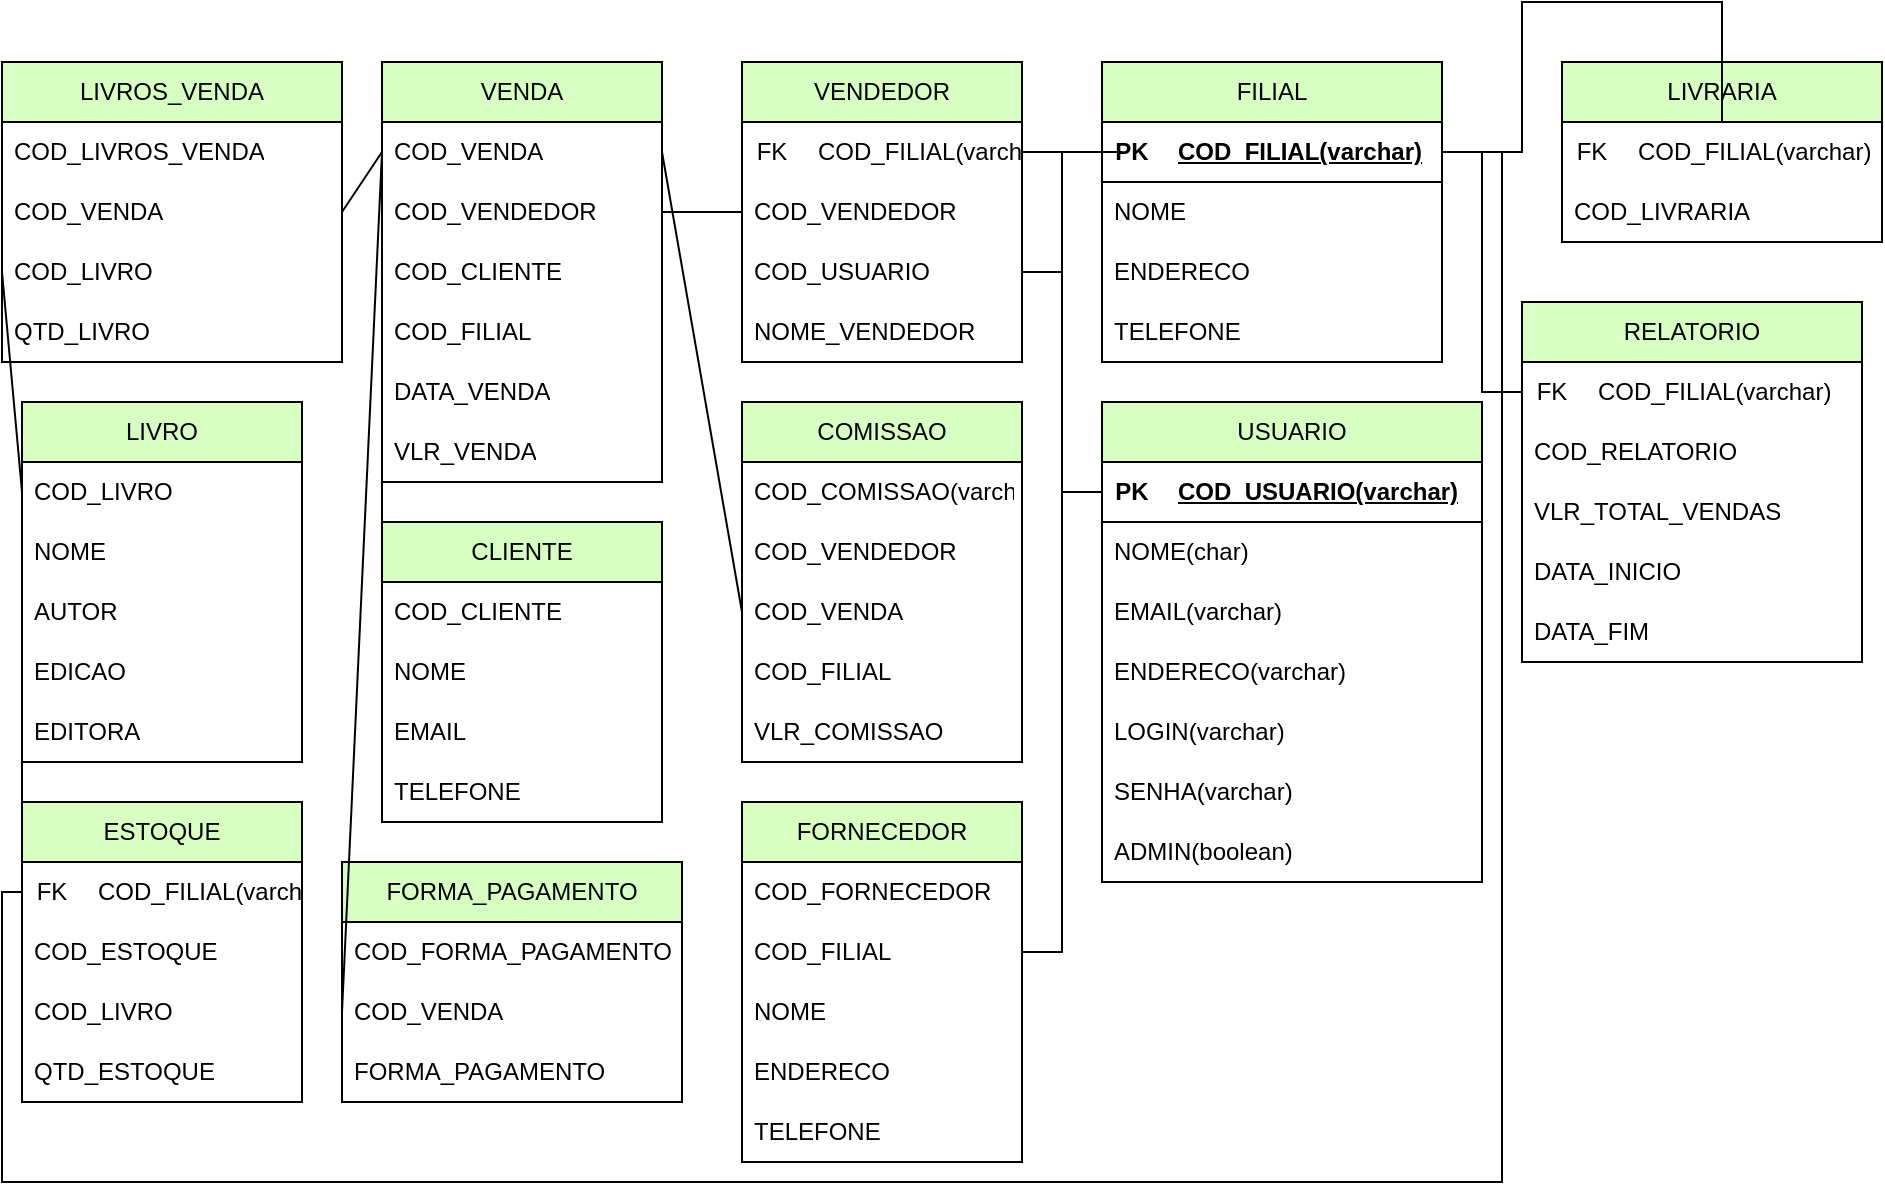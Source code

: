 <mxfile version="21.8.1" type="github">
  <diagram id="R2lEEEUBdFMjLlhIrx00" name="Page-1">
    <mxGraphModel dx="993" dy="918" grid="1" gridSize="10" guides="1" tooltips="1" connect="1" arrows="1" fold="1" page="1" pageScale="1" pageWidth="850" pageHeight="1100" math="0" shadow="0" extFonts="Permanent Marker^https://fonts.googleapis.com/css?family=Permanent+Marker">
      <root>
        <mxCell id="0" />
        <mxCell id="1" parent="0" />
        <mxCell id="HslZfG2rWfIciBtdApFi-1" value="VENDA" style="swimlane;fontStyle=0;childLayout=stackLayout;horizontal=1;startSize=30;horizontalStack=0;resizeParent=1;resizeParentMax=0;resizeLast=0;collapsible=1;marginBottom=0;whiteSpace=wrap;html=1;fillColor=#D8FFC2;" parent="1" vertex="1">
          <mxGeometry x="190" y="40" width="140" height="210" as="geometry" />
        </mxCell>
        <mxCell id="HslZfG2rWfIciBtdApFi-2" value="COD_VENDA" style="text;strokeColor=none;fillColor=none;align=left;verticalAlign=middle;spacingLeft=4;spacingRight=4;overflow=hidden;points=[[0,0.5],[1,0.5]];portConstraint=eastwest;rotatable=0;whiteSpace=wrap;html=1;" parent="HslZfG2rWfIciBtdApFi-1" vertex="1">
          <mxGeometry y="30" width="140" height="30" as="geometry" />
        </mxCell>
        <mxCell id="HslZfG2rWfIciBtdApFi-3" value="COD_VENDEDOR" style="text;strokeColor=none;fillColor=none;align=left;verticalAlign=middle;spacingLeft=4;spacingRight=4;overflow=hidden;points=[[0,0.5],[1,0.5]];portConstraint=eastwest;rotatable=0;whiteSpace=wrap;html=1;" parent="HslZfG2rWfIciBtdApFi-1" vertex="1">
          <mxGeometry y="60" width="140" height="30" as="geometry" />
        </mxCell>
        <mxCell id="HslZfG2rWfIciBtdApFi-4" value="COD_CLIENTE" style="text;strokeColor=none;fillColor=none;align=left;verticalAlign=middle;spacingLeft=4;spacingRight=4;overflow=hidden;points=[[0,0.5],[1,0.5]];portConstraint=eastwest;rotatable=0;whiteSpace=wrap;html=1;" parent="HslZfG2rWfIciBtdApFi-1" vertex="1">
          <mxGeometry y="90" width="140" height="30" as="geometry" />
        </mxCell>
        <mxCell id="HslZfG2rWfIciBtdApFi-47" value="COD_FILIAL" style="text;strokeColor=none;fillColor=none;align=left;verticalAlign=middle;spacingLeft=4;spacingRight=4;overflow=hidden;points=[[0,0.5],[1,0.5]];portConstraint=eastwest;rotatable=0;whiteSpace=wrap;html=1;" parent="HslZfG2rWfIciBtdApFi-1" vertex="1">
          <mxGeometry y="120" width="140" height="30" as="geometry" />
        </mxCell>
        <mxCell id="HslZfG2rWfIciBtdApFi-48" value="DATA_VENDA" style="text;strokeColor=none;fillColor=none;align=left;verticalAlign=middle;spacingLeft=4;spacingRight=4;overflow=hidden;points=[[0,0.5],[1,0.5]];portConstraint=eastwest;rotatable=0;whiteSpace=wrap;html=1;" parent="HslZfG2rWfIciBtdApFi-1" vertex="1">
          <mxGeometry y="150" width="140" height="30" as="geometry" />
        </mxCell>
        <mxCell id="HslZfG2rWfIciBtdApFi-49" value="VLR_VENDA" style="text;strokeColor=none;fillColor=none;align=left;verticalAlign=middle;spacingLeft=4;spacingRight=4;overflow=hidden;points=[[0,0.5],[1,0.5]];portConstraint=eastwest;rotatable=0;whiteSpace=wrap;html=1;" parent="HslZfG2rWfIciBtdApFi-1" vertex="1">
          <mxGeometry y="180" width="140" height="30" as="geometry" />
        </mxCell>
        <mxCell id="HslZfG2rWfIciBtdApFi-5" value="LIVROS_VENDA" style="swimlane;fontStyle=0;childLayout=stackLayout;horizontal=1;startSize=30;horizontalStack=0;resizeParent=1;resizeParentMax=0;resizeLast=0;collapsible=1;marginBottom=0;whiteSpace=wrap;html=1;fillColor=#D8FFC2;" parent="1" vertex="1">
          <mxGeometry y="40" width="170" height="150" as="geometry" />
        </mxCell>
        <mxCell id="HslZfG2rWfIciBtdApFi-6" value="COD_LIVROS_VENDA" style="text;strokeColor=none;fillColor=none;align=left;verticalAlign=middle;spacingLeft=4;spacingRight=4;overflow=hidden;points=[[0,0.5],[1,0.5]];portConstraint=eastwest;rotatable=0;whiteSpace=wrap;html=1;" parent="HslZfG2rWfIciBtdApFi-5" vertex="1">
          <mxGeometry y="30" width="170" height="30" as="geometry" />
        </mxCell>
        <mxCell id="HslZfG2rWfIciBtdApFi-7" value="COD_VENDA" style="text;strokeColor=none;fillColor=none;align=left;verticalAlign=middle;spacingLeft=4;spacingRight=4;overflow=hidden;points=[[0,0.5],[1,0.5]];portConstraint=eastwest;rotatable=0;whiteSpace=wrap;html=1;" parent="HslZfG2rWfIciBtdApFi-5" vertex="1">
          <mxGeometry y="60" width="170" height="30" as="geometry" />
        </mxCell>
        <mxCell id="HslZfG2rWfIciBtdApFi-8" value="COD_LIVRO" style="text;strokeColor=none;fillColor=none;align=left;verticalAlign=middle;spacingLeft=4;spacingRight=4;overflow=hidden;points=[[0,0.5],[1,0.5]];portConstraint=eastwest;rotatable=0;whiteSpace=wrap;html=1;" parent="HslZfG2rWfIciBtdApFi-5" vertex="1">
          <mxGeometry y="90" width="170" height="30" as="geometry" />
        </mxCell>
        <mxCell id="HslZfG2rWfIciBtdApFi-9" value="QTD_LIVRO" style="text;strokeColor=none;fillColor=none;align=left;verticalAlign=middle;spacingLeft=4;spacingRight=4;overflow=hidden;points=[[0,0.5],[1,0.5]];portConstraint=eastwest;rotatable=0;whiteSpace=wrap;html=1;" parent="HslZfG2rWfIciBtdApFi-5" vertex="1">
          <mxGeometry y="120" width="170" height="30" as="geometry" />
        </mxCell>
        <mxCell id="HslZfG2rWfIciBtdApFi-10" value="FILIAL" style="swimlane;fontStyle=0;childLayout=stackLayout;horizontal=1;startSize=30;horizontalStack=0;resizeParent=1;resizeParentMax=0;resizeLast=0;collapsible=1;marginBottom=0;whiteSpace=wrap;html=1;fillColor=#D8FFC2;" parent="1" vertex="1">
          <mxGeometry x="550" y="40" width="170" height="150" as="geometry" />
        </mxCell>
        <mxCell id="1xq74M5YQCq6-TdLZK5S-5" value="" style="shape=table;startSize=0;container=1;collapsible=1;childLayout=tableLayout;fixedRows=1;rowLines=0;fontStyle=0;align=center;resizeLast=1;strokeColor=none;fillColor=none;collapsible=0;" vertex="1" parent="HslZfG2rWfIciBtdApFi-10">
          <mxGeometry y="30" width="170" height="30" as="geometry" />
        </mxCell>
        <mxCell id="1xq74M5YQCq6-TdLZK5S-6" value="" style="shape=tableRow;horizontal=0;startSize=0;swimlaneHead=0;swimlaneBody=0;fillColor=none;collapsible=0;dropTarget=0;points=[[0,0.5],[1,0.5]];portConstraint=eastwest;top=0;left=0;right=0;bottom=1;" vertex="1" parent="1xq74M5YQCq6-TdLZK5S-5">
          <mxGeometry width="170" height="30" as="geometry" />
        </mxCell>
        <mxCell id="1xq74M5YQCq6-TdLZK5S-7" value="PK" style="shape=partialRectangle;connectable=0;fillColor=none;top=0;left=0;bottom=0;right=0;fontStyle=1;overflow=hidden;whiteSpace=wrap;html=1;" vertex="1" parent="1xq74M5YQCq6-TdLZK5S-6">
          <mxGeometry width="30" height="30" as="geometry">
            <mxRectangle width="30" height="30" as="alternateBounds" />
          </mxGeometry>
        </mxCell>
        <mxCell id="1xq74M5YQCq6-TdLZK5S-8" value="COD_FILIAL(varchar)" style="shape=partialRectangle;connectable=0;fillColor=none;top=0;left=0;bottom=0;right=0;align=left;spacingLeft=6;fontStyle=5;overflow=hidden;whiteSpace=wrap;html=1;" vertex="1" parent="1xq74M5YQCq6-TdLZK5S-6">
          <mxGeometry x="30" width="140" height="30" as="geometry">
            <mxRectangle width="140" height="30" as="alternateBounds" />
          </mxGeometry>
        </mxCell>
        <mxCell id="HslZfG2rWfIciBtdApFi-12" value="NOME" style="text;strokeColor=none;fillColor=none;align=left;verticalAlign=middle;spacingLeft=4;spacingRight=4;overflow=hidden;points=[[0,0.5],[1,0.5]];portConstraint=eastwest;rotatable=0;whiteSpace=wrap;html=1;" parent="HslZfG2rWfIciBtdApFi-10" vertex="1">
          <mxGeometry y="60" width="170" height="30" as="geometry" />
        </mxCell>
        <mxCell id="HslZfG2rWfIciBtdApFi-13" value="ENDERECO" style="text;strokeColor=none;fillColor=none;align=left;verticalAlign=middle;spacingLeft=4;spacingRight=4;overflow=hidden;points=[[0,0.5],[1,0.5]];portConstraint=eastwest;rotatable=0;whiteSpace=wrap;html=1;" parent="HslZfG2rWfIciBtdApFi-10" vertex="1">
          <mxGeometry y="90" width="170" height="30" as="geometry" />
        </mxCell>
        <mxCell id="HslZfG2rWfIciBtdApFi-15" value="TELEFONE" style="text;strokeColor=none;fillColor=none;align=left;verticalAlign=middle;spacingLeft=4;spacingRight=4;overflow=hidden;points=[[0,0.5],[1,0.5]];portConstraint=eastwest;rotatable=0;whiteSpace=wrap;html=1;" parent="HslZfG2rWfIciBtdApFi-10" vertex="1">
          <mxGeometry y="120" width="170" height="30" as="geometry" />
        </mxCell>
        <mxCell id="HslZfG2rWfIciBtdApFi-14" value="" style="endArrow=none;html=1;rounded=0;entryX=1;entryY=0.5;entryDx=0;entryDy=0;exitX=0;exitY=0.5;exitDx=0;exitDy=0;" parent="1" source="HslZfG2rWfIciBtdApFi-2" target="HslZfG2rWfIciBtdApFi-7" edge="1">
          <mxGeometry width="50" height="50" relative="1" as="geometry">
            <mxPoint x="390" y="330" as="sourcePoint" />
            <mxPoint x="440" y="280" as="targetPoint" />
          </mxGeometry>
        </mxCell>
        <mxCell id="HslZfG2rWfIciBtdApFi-16" value="LIVRO" style="swimlane;fontStyle=0;childLayout=stackLayout;horizontal=1;startSize=30;horizontalStack=0;resizeParent=1;resizeParentMax=0;resizeLast=0;collapsible=1;marginBottom=0;whiteSpace=wrap;html=1;fillColor=#D8FFC2;" parent="1" vertex="1">
          <mxGeometry x="10" y="210" width="140" height="180" as="geometry" />
        </mxCell>
        <mxCell id="HslZfG2rWfIciBtdApFi-17" value="COD_LIVRO" style="text;strokeColor=none;fillColor=none;align=left;verticalAlign=middle;spacingLeft=4;spacingRight=4;overflow=hidden;points=[[0,0.5],[1,0.5]];portConstraint=eastwest;rotatable=0;whiteSpace=wrap;html=1;" parent="HslZfG2rWfIciBtdApFi-16" vertex="1">
          <mxGeometry y="30" width="140" height="30" as="geometry" />
        </mxCell>
        <mxCell id="HslZfG2rWfIciBtdApFi-18" value="NOME" style="text;strokeColor=none;fillColor=none;align=left;verticalAlign=middle;spacingLeft=4;spacingRight=4;overflow=hidden;points=[[0,0.5],[1,0.5]];portConstraint=eastwest;rotatable=0;whiteSpace=wrap;html=1;" parent="HslZfG2rWfIciBtdApFi-16" vertex="1">
          <mxGeometry y="60" width="140" height="30" as="geometry" />
        </mxCell>
        <mxCell id="HslZfG2rWfIciBtdApFi-21" value="AUTOR" style="text;strokeColor=none;fillColor=none;align=left;verticalAlign=middle;spacingLeft=4;spacingRight=4;overflow=hidden;points=[[0,0.5],[1,0.5]];portConstraint=eastwest;rotatable=0;whiteSpace=wrap;html=1;" parent="HslZfG2rWfIciBtdApFi-16" vertex="1">
          <mxGeometry y="90" width="140" height="30" as="geometry" />
        </mxCell>
        <mxCell id="HslZfG2rWfIciBtdApFi-86" value="EDICAO" style="text;strokeColor=none;fillColor=none;align=left;verticalAlign=middle;spacingLeft=4;spacingRight=4;overflow=hidden;points=[[0,0.5],[1,0.5]];portConstraint=eastwest;rotatable=0;whiteSpace=wrap;html=1;" parent="HslZfG2rWfIciBtdApFi-16" vertex="1">
          <mxGeometry y="120" width="140" height="30" as="geometry" />
        </mxCell>
        <mxCell id="HslZfG2rWfIciBtdApFi-22" value="EDITORA" style="text;strokeColor=none;fillColor=none;align=left;verticalAlign=middle;spacingLeft=4;spacingRight=4;overflow=hidden;points=[[0,0.5],[1,0.5]];portConstraint=eastwest;rotatable=0;whiteSpace=wrap;html=1;" parent="HslZfG2rWfIciBtdApFi-16" vertex="1">
          <mxGeometry y="150" width="140" height="30" as="geometry" />
        </mxCell>
        <mxCell id="HslZfG2rWfIciBtdApFi-20" value="" style="endArrow=none;html=1;rounded=0;entryX=0;entryY=0.5;entryDx=0;entryDy=0;exitX=0;exitY=0.5;exitDx=0;exitDy=0;" parent="1" source="HslZfG2rWfIciBtdApFi-17" target="HslZfG2rWfIciBtdApFi-8" edge="1">
          <mxGeometry width="50" height="50" relative="1" as="geometry">
            <mxPoint x="380" y="285" as="sourcePoint" />
            <mxPoint x="320" y="245" as="targetPoint" />
          </mxGeometry>
        </mxCell>
        <mxCell id="HslZfG2rWfIciBtdApFi-23" value="VENDEDOR" style="swimlane;fontStyle=0;childLayout=stackLayout;horizontal=1;startSize=30;horizontalStack=0;resizeParent=1;resizeParentMax=0;resizeLast=0;collapsible=1;marginBottom=0;whiteSpace=wrap;html=1;fillColor=#D8FFC2;" parent="1" vertex="1">
          <mxGeometry x="370" y="40" width="140" height="150" as="geometry" />
        </mxCell>
        <mxCell id="1xq74M5YQCq6-TdLZK5S-17" value="" style="shape=table;startSize=0;container=1;collapsible=1;childLayout=tableLayout;fixedRows=1;rowLines=0;fontStyle=0;align=center;resizeLast=1;strokeColor=none;fillColor=none;collapsible=0;" vertex="1" parent="HslZfG2rWfIciBtdApFi-23">
          <mxGeometry y="30" width="140" height="30" as="geometry" />
        </mxCell>
        <mxCell id="1xq74M5YQCq6-TdLZK5S-18" value="" style="shape=tableRow;horizontal=0;startSize=0;swimlaneHead=0;swimlaneBody=0;fillColor=none;collapsible=0;dropTarget=0;points=[[0,0.5],[1,0.5]];portConstraint=eastwest;top=0;left=0;right=0;bottom=0;" vertex="1" parent="1xq74M5YQCq6-TdLZK5S-17">
          <mxGeometry width="140" height="30" as="geometry" />
        </mxCell>
        <mxCell id="1xq74M5YQCq6-TdLZK5S-19" value="FK" style="shape=partialRectangle;connectable=0;fillColor=none;top=0;left=0;bottom=0;right=0;fontStyle=0;overflow=hidden;whiteSpace=wrap;html=1;" vertex="1" parent="1xq74M5YQCq6-TdLZK5S-18">
          <mxGeometry width="30" height="30" as="geometry">
            <mxRectangle width="30" height="30" as="alternateBounds" />
          </mxGeometry>
        </mxCell>
        <mxCell id="1xq74M5YQCq6-TdLZK5S-20" value="COD_FILIAL(varchar)" style="shape=partialRectangle;connectable=0;fillColor=none;top=0;left=0;bottom=0;right=0;align=left;spacingLeft=6;fontStyle=0;overflow=hidden;whiteSpace=wrap;html=1;" vertex="1" parent="1xq74M5YQCq6-TdLZK5S-18">
          <mxGeometry x="30" width="110" height="30" as="geometry">
            <mxRectangle width="110" height="30" as="alternateBounds" />
          </mxGeometry>
        </mxCell>
        <mxCell id="HslZfG2rWfIciBtdApFi-24" value="COD_VENDEDOR" style="text;strokeColor=none;fillColor=none;align=left;verticalAlign=middle;spacingLeft=4;spacingRight=4;overflow=hidden;points=[[0,0.5],[1,0.5]];portConstraint=eastwest;rotatable=0;whiteSpace=wrap;html=1;" parent="HslZfG2rWfIciBtdApFi-23" vertex="1">
          <mxGeometry y="60" width="140" height="30" as="geometry" />
        </mxCell>
        <mxCell id="HslZfG2rWfIciBtdApFi-41" value="COD_USUARIO" style="text;strokeColor=none;fillColor=none;align=left;verticalAlign=middle;spacingLeft=4;spacingRight=4;overflow=hidden;points=[[0,0.5],[1,0.5]];portConstraint=eastwest;rotatable=0;whiteSpace=wrap;html=1;" parent="HslZfG2rWfIciBtdApFi-23" vertex="1">
          <mxGeometry y="90" width="140" height="30" as="geometry" />
        </mxCell>
        <mxCell id="HslZfG2rWfIciBtdApFi-25" value="NOME_VENDEDOR" style="text;strokeColor=none;fillColor=none;align=left;verticalAlign=middle;spacingLeft=4;spacingRight=4;overflow=hidden;points=[[0,0.5],[1,0.5]];portConstraint=eastwest;rotatable=0;whiteSpace=wrap;html=1;" parent="HslZfG2rWfIciBtdApFi-23" vertex="1">
          <mxGeometry y="120" width="140" height="30" as="geometry" />
        </mxCell>
        <mxCell id="HslZfG2rWfIciBtdApFi-28" value="" style="endArrow=none;html=1;rounded=0;entryX=0;entryY=0.5;entryDx=0;entryDy=0;edgeStyle=orthogonalEdgeStyle;" parent="1" source="1xq74M5YQCq6-TdLZK5S-18" edge="1">
          <mxGeometry width="50" height="50" relative="1" as="geometry">
            <mxPoint x="510" y="115" as="sourcePoint" />
            <mxPoint x="560" y="85.0" as="targetPoint" />
          </mxGeometry>
        </mxCell>
        <mxCell id="HslZfG2rWfIciBtdApFi-30" value="" style="endArrow=none;html=1;rounded=0;entryX=1;entryY=0.5;entryDx=0;entryDy=0;exitX=0;exitY=0.5;exitDx=0;exitDy=0;" parent="1" source="HslZfG2rWfIciBtdApFi-24" target="HslZfG2rWfIciBtdApFi-3" edge="1">
          <mxGeometry width="50" height="50" relative="1" as="geometry">
            <mxPoint x="610" y="210" as="sourcePoint" />
            <mxPoint x="590" y="165" as="targetPoint" />
          </mxGeometry>
        </mxCell>
        <mxCell id="HslZfG2rWfIciBtdApFi-31" value="CLIENTE" style="swimlane;fontStyle=0;childLayout=stackLayout;horizontal=1;startSize=30;horizontalStack=0;resizeParent=1;resizeParentMax=0;resizeLast=0;collapsible=1;marginBottom=0;whiteSpace=wrap;html=1;fillColor=#D8FFC2;" parent="1" vertex="1">
          <mxGeometry x="190" y="270" width="140" height="150" as="geometry" />
        </mxCell>
        <mxCell id="HslZfG2rWfIciBtdApFi-32" value="COD_CLIENTE" style="text;strokeColor=none;fillColor=none;align=left;verticalAlign=middle;spacingLeft=4;spacingRight=4;overflow=hidden;points=[[0,0.5],[1,0.5]];portConstraint=eastwest;rotatable=0;whiteSpace=wrap;html=1;" parent="HslZfG2rWfIciBtdApFi-31" vertex="1">
          <mxGeometry y="30" width="140" height="30" as="geometry" />
        </mxCell>
        <mxCell id="HslZfG2rWfIciBtdApFi-33" value="NOME" style="text;strokeColor=none;fillColor=none;align=left;verticalAlign=middle;spacingLeft=4;spacingRight=4;overflow=hidden;points=[[0,0.5],[1,0.5]];portConstraint=eastwest;rotatable=0;whiteSpace=wrap;html=1;" parent="HslZfG2rWfIciBtdApFi-31" vertex="1">
          <mxGeometry y="60" width="140" height="30" as="geometry" />
        </mxCell>
        <mxCell id="HslZfG2rWfIciBtdApFi-34" value="EMAIL" style="text;strokeColor=none;fillColor=none;align=left;verticalAlign=middle;spacingLeft=4;spacingRight=4;overflow=hidden;points=[[0,0.5],[1,0.5]];portConstraint=eastwest;rotatable=0;whiteSpace=wrap;html=1;" parent="HslZfG2rWfIciBtdApFi-31" vertex="1">
          <mxGeometry y="90" width="140" height="30" as="geometry" />
        </mxCell>
        <mxCell id="HslZfG2rWfIciBtdApFi-35" value="TELEFONE" style="text;strokeColor=none;fillColor=none;align=left;verticalAlign=middle;spacingLeft=4;spacingRight=4;overflow=hidden;points=[[0,0.5],[1,0.5]];portConstraint=eastwest;rotatable=0;whiteSpace=wrap;html=1;" parent="HslZfG2rWfIciBtdApFi-31" vertex="1">
          <mxGeometry y="120" width="140" height="30" as="geometry" />
        </mxCell>
        <mxCell id="HslZfG2rWfIciBtdApFi-36" value="USUARIO" style="swimlane;fontStyle=0;childLayout=stackLayout;horizontal=1;startSize=30;horizontalStack=0;resizeParent=1;resizeParentMax=0;resizeLast=0;collapsible=1;marginBottom=0;whiteSpace=wrap;html=1;fillColor=#D8FFC2;" parent="1" vertex="1">
          <mxGeometry x="550" y="210" width="190" height="240" as="geometry" />
        </mxCell>
        <mxCell id="1xq74M5YQCq6-TdLZK5S-1" value="" style="shape=table;startSize=0;container=1;collapsible=1;childLayout=tableLayout;fixedRows=1;rowLines=0;fontStyle=0;align=center;resizeLast=1;strokeColor=none;fillColor=none;collapsible=0;" vertex="1" parent="HslZfG2rWfIciBtdApFi-36">
          <mxGeometry y="30" width="190" height="30" as="geometry" />
        </mxCell>
        <mxCell id="1xq74M5YQCq6-TdLZK5S-2" value="" style="shape=tableRow;horizontal=0;startSize=0;swimlaneHead=0;swimlaneBody=0;fillColor=none;collapsible=0;dropTarget=0;points=[[0,0.5],[1,0.5]];portConstraint=eastwest;top=0;left=0;right=0;bottom=1;" vertex="1" parent="1xq74M5YQCq6-TdLZK5S-1">
          <mxGeometry width="190" height="30" as="geometry" />
        </mxCell>
        <mxCell id="1xq74M5YQCq6-TdLZK5S-3" value="PK" style="shape=partialRectangle;connectable=0;fillColor=none;top=0;left=0;bottom=0;right=0;fontStyle=1;overflow=hidden;whiteSpace=wrap;html=1;" vertex="1" parent="1xq74M5YQCq6-TdLZK5S-2">
          <mxGeometry width="30" height="30" as="geometry">
            <mxRectangle width="30" height="30" as="alternateBounds" />
          </mxGeometry>
        </mxCell>
        <mxCell id="1xq74M5YQCq6-TdLZK5S-4" value="COD_USUARIO(varchar)" style="shape=partialRectangle;connectable=0;fillColor=none;top=0;left=0;bottom=0;right=0;align=left;spacingLeft=6;fontStyle=5;overflow=hidden;whiteSpace=wrap;html=1;" vertex="1" parent="1xq74M5YQCq6-TdLZK5S-2">
          <mxGeometry x="30" width="160" height="30" as="geometry">
            <mxRectangle width="160" height="30" as="alternateBounds" />
          </mxGeometry>
        </mxCell>
        <mxCell id="HslZfG2rWfIciBtdApFi-43" value="NOME(char)" style="text;strokeColor=none;fillColor=none;align=left;verticalAlign=middle;spacingLeft=4;spacingRight=4;overflow=hidden;points=[[0,0.5],[1,0.5]];portConstraint=eastwest;rotatable=0;whiteSpace=wrap;html=1;" parent="HslZfG2rWfIciBtdApFi-36" vertex="1">
          <mxGeometry y="60" width="190" height="30" as="geometry" />
        </mxCell>
        <mxCell id="HslZfG2rWfIciBtdApFi-44" value="EMAIL(varchar)" style="text;strokeColor=none;fillColor=none;align=left;verticalAlign=middle;spacingLeft=4;spacingRight=4;overflow=hidden;points=[[0,0.5],[1,0.5]];portConstraint=eastwest;rotatable=0;whiteSpace=wrap;html=1;" parent="HslZfG2rWfIciBtdApFi-36" vertex="1">
          <mxGeometry y="90" width="190" height="30" as="geometry" />
        </mxCell>
        <mxCell id="HslZfG2rWfIciBtdApFi-45" value="ENDERECO(varchar)" style="text;strokeColor=none;fillColor=none;align=left;verticalAlign=middle;spacingLeft=4;spacingRight=4;overflow=hidden;points=[[0,0.5],[1,0.5]];portConstraint=eastwest;rotatable=0;whiteSpace=wrap;html=1;" parent="HslZfG2rWfIciBtdApFi-36" vertex="1">
          <mxGeometry y="120" width="190" height="30" as="geometry" />
        </mxCell>
        <mxCell id="HslZfG2rWfIciBtdApFi-38" value="LOGIN(varchar)" style="text;strokeColor=none;fillColor=none;align=left;verticalAlign=middle;spacingLeft=4;spacingRight=4;overflow=hidden;points=[[0,0.5],[1,0.5]];portConstraint=eastwest;rotatable=0;whiteSpace=wrap;html=1;" parent="HslZfG2rWfIciBtdApFi-36" vertex="1">
          <mxGeometry y="150" width="190" height="30" as="geometry" />
        </mxCell>
        <mxCell id="HslZfG2rWfIciBtdApFi-39" value="SENHA(varchar)" style="text;strokeColor=none;fillColor=none;align=left;verticalAlign=middle;spacingLeft=4;spacingRight=4;overflow=hidden;points=[[0,0.5],[1,0.5]];portConstraint=eastwest;rotatable=0;whiteSpace=wrap;html=1;" parent="HslZfG2rWfIciBtdApFi-36" vertex="1">
          <mxGeometry y="180" width="190" height="30" as="geometry" />
        </mxCell>
        <mxCell id="HslZfG2rWfIciBtdApFi-90" value="ADMIN(boolean)" style="text;strokeColor=none;fillColor=none;align=left;verticalAlign=middle;spacingLeft=4;spacingRight=4;overflow=hidden;points=[[0,0.5],[1,0.5]];portConstraint=eastwest;rotatable=0;whiteSpace=wrap;html=1;" parent="HslZfG2rWfIciBtdApFi-36" vertex="1">
          <mxGeometry y="210" width="190" height="30" as="geometry" />
        </mxCell>
        <mxCell id="HslZfG2rWfIciBtdApFi-42" value="" style="endArrow=none;html=1;rounded=0;exitX=1;exitY=0.5;exitDx=0;exitDy=0;edgeStyle=orthogonalEdgeStyle;" parent="1" source="HslZfG2rWfIciBtdApFi-41" target="1xq74M5YQCq6-TdLZK5S-2" edge="1">
          <mxGeometry width="50" height="50" relative="1" as="geometry">
            <mxPoint x="380" y="175" as="sourcePoint" />
            <mxPoint x="530.0" y="245" as="targetPoint" />
          </mxGeometry>
        </mxCell>
        <mxCell id="HslZfG2rWfIciBtdApFi-46" value="" style="endArrow=none;html=1;rounded=0;entryX=0;entryY=0.5;entryDx=0;entryDy=0;exitX=0;exitY=0.5;exitDx=0;exitDy=0;" parent="1" source="HslZfG2rWfIciBtdApFi-4" target="HslZfG2rWfIciBtdApFi-32" edge="1">
          <mxGeometry width="50" height="50" relative="1" as="geometry">
            <mxPoint x="220" y="175" as="sourcePoint" />
            <mxPoint x="185" y="175" as="targetPoint" />
          </mxGeometry>
        </mxCell>
        <mxCell id="HslZfG2rWfIciBtdApFi-51" value="COMISSAO" style="swimlane;fontStyle=0;childLayout=stackLayout;horizontal=1;startSize=30;horizontalStack=0;resizeParent=1;resizeParentMax=0;resizeLast=0;collapsible=1;marginBottom=0;whiteSpace=wrap;html=1;fillColor=#D8FFC2;" parent="1" vertex="1">
          <mxGeometry x="370" y="210" width="140" height="180" as="geometry" />
        </mxCell>
        <mxCell id="HslZfG2rWfIciBtdApFi-52" value="COD_COMISSAO(varchar)" style="text;strokeColor=none;fillColor=none;align=left;verticalAlign=middle;spacingLeft=4;spacingRight=4;overflow=hidden;points=[[0,0.5],[1,0.5]];portConstraint=eastwest;rotatable=0;whiteSpace=wrap;html=1;" parent="HslZfG2rWfIciBtdApFi-51" vertex="1">
          <mxGeometry y="30" width="140" height="30" as="geometry" />
        </mxCell>
        <mxCell id="HslZfG2rWfIciBtdApFi-53" value="COD_VENDEDOR" style="text;strokeColor=none;fillColor=none;align=left;verticalAlign=middle;spacingLeft=4;spacingRight=4;overflow=hidden;points=[[0,0.5],[1,0.5]];portConstraint=eastwest;rotatable=0;whiteSpace=wrap;html=1;" parent="HslZfG2rWfIciBtdApFi-51" vertex="1">
          <mxGeometry y="60" width="140" height="30" as="geometry" />
        </mxCell>
        <mxCell id="HslZfG2rWfIciBtdApFi-54" value="COD_VENDA" style="text;strokeColor=none;fillColor=none;align=left;verticalAlign=middle;spacingLeft=4;spacingRight=4;overflow=hidden;points=[[0,0.5],[1,0.5]];portConstraint=eastwest;rotatable=0;whiteSpace=wrap;html=1;" parent="HslZfG2rWfIciBtdApFi-51" vertex="1">
          <mxGeometry y="90" width="140" height="30" as="geometry" />
        </mxCell>
        <mxCell id="HslZfG2rWfIciBtdApFi-55" value="COD_FILIAL" style="text;strokeColor=none;fillColor=none;align=left;verticalAlign=middle;spacingLeft=4;spacingRight=4;overflow=hidden;points=[[0,0.5],[1,0.5]];portConstraint=eastwest;rotatable=0;whiteSpace=wrap;html=1;" parent="HslZfG2rWfIciBtdApFi-51" vertex="1">
          <mxGeometry y="120" width="140" height="30" as="geometry" />
        </mxCell>
        <mxCell id="qKKQ7XnjiaAiPSlCSna6-8" value="VLR_COMISSAO" style="text;strokeColor=none;fillColor=none;align=left;verticalAlign=middle;spacingLeft=4;spacingRight=4;overflow=hidden;points=[[0,0.5],[1,0.5]];portConstraint=eastwest;rotatable=0;whiteSpace=wrap;html=1;" parent="HslZfG2rWfIciBtdApFi-51" vertex="1">
          <mxGeometry y="150" width="140" height="30" as="geometry" />
        </mxCell>
        <mxCell id="HslZfG2rWfIciBtdApFi-56" value="" style="endArrow=none;html=1;rounded=0;entryX=0;entryY=0.5;entryDx=0;entryDy=0;exitX=1;exitY=0.5;exitDx=0;exitDy=0;" parent="1" source="HslZfG2rWfIciBtdApFi-2" target="HslZfG2rWfIciBtdApFi-54" edge="1">
          <mxGeometry width="50" height="50" relative="1" as="geometry">
            <mxPoint x="360" y="175" as="sourcePoint" />
            <mxPoint x="340" y="205" as="targetPoint" />
          </mxGeometry>
        </mxCell>
        <mxCell id="HslZfG2rWfIciBtdApFi-57" value="ESTOQUE" style="swimlane;fontStyle=0;childLayout=stackLayout;horizontal=1;startSize=30;horizontalStack=0;resizeParent=1;resizeParentMax=0;resizeLast=0;collapsible=1;marginBottom=0;whiteSpace=wrap;html=1;fillColor=#D8FFC2;" parent="1" vertex="1">
          <mxGeometry x="10" y="410" width="140" height="150" as="geometry" />
        </mxCell>
        <mxCell id="1xq74M5YQCq6-TdLZK5S-21" value="" style="shape=table;startSize=0;container=1;collapsible=1;childLayout=tableLayout;fixedRows=1;rowLines=0;fontStyle=0;align=center;resizeLast=1;strokeColor=none;fillColor=none;collapsible=0;" vertex="1" parent="HslZfG2rWfIciBtdApFi-57">
          <mxGeometry y="30" width="140" height="30" as="geometry" />
        </mxCell>
        <mxCell id="1xq74M5YQCq6-TdLZK5S-22" value="" style="shape=tableRow;horizontal=0;startSize=0;swimlaneHead=0;swimlaneBody=0;fillColor=none;collapsible=0;dropTarget=0;points=[[0,0.5],[1,0.5]];portConstraint=eastwest;top=0;left=0;right=0;bottom=0;" vertex="1" parent="1xq74M5YQCq6-TdLZK5S-21">
          <mxGeometry width="140" height="30" as="geometry" />
        </mxCell>
        <mxCell id="1xq74M5YQCq6-TdLZK5S-23" value="FK" style="shape=partialRectangle;connectable=0;fillColor=none;top=0;left=0;bottom=0;right=0;fontStyle=0;overflow=hidden;whiteSpace=wrap;html=1;" vertex="1" parent="1xq74M5YQCq6-TdLZK5S-22">
          <mxGeometry width="30" height="30" as="geometry">
            <mxRectangle width="30" height="30" as="alternateBounds" />
          </mxGeometry>
        </mxCell>
        <mxCell id="1xq74M5YQCq6-TdLZK5S-24" value="COD_FILIAL(varchar)" style="shape=partialRectangle;connectable=0;fillColor=none;top=0;left=0;bottom=0;right=0;align=left;spacingLeft=6;fontStyle=0;overflow=hidden;whiteSpace=wrap;html=1;" vertex="1" parent="1xq74M5YQCq6-TdLZK5S-22">
          <mxGeometry x="30" width="110" height="30" as="geometry">
            <mxRectangle width="110" height="30" as="alternateBounds" />
          </mxGeometry>
        </mxCell>
        <mxCell id="HslZfG2rWfIciBtdApFi-58" value="COD_ESTOQUE" style="text;strokeColor=none;fillColor=none;align=left;verticalAlign=middle;spacingLeft=4;spacingRight=4;overflow=hidden;points=[[0,0.5],[1,0.5]];portConstraint=eastwest;rotatable=0;whiteSpace=wrap;html=1;" parent="HslZfG2rWfIciBtdApFi-57" vertex="1">
          <mxGeometry y="60" width="140" height="30" as="geometry" />
        </mxCell>
        <mxCell id="HslZfG2rWfIciBtdApFi-59" value="COD_LIVRO" style="text;strokeColor=none;fillColor=none;align=left;verticalAlign=middle;spacingLeft=4;spacingRight=4;overflow=hidden;points=[[0,0.5],[1,0.5]];portConstraint=eastwest;rotatable=0;whiteSpace=wrap;html=1;" parent="HslZfG2rWfIciBtdApFi-57" vertex="1">
          <mxGeometry y="90" width="140" height="30" as="geometry" />
        </mxCell>
        <mxCell id="HslZfG2rWfIciBtdApFi-61" value="QTD_ESTOQUE" style="text;strokeColor=none;fillColor=none;align=left;verticalAlign=middle;spacingLeft=4;spacingRight=4;overflow=hidden;points=[[0,0.5],[1,0.5]];portConstraint=eastwest;rotatable=0;whiteSpace=wrap;html=1;" parent="HslZfG2rWfIciBtdApFi-57" vertex="1">
          <mxGeometry y="120" width="140" height="30" as="geometry" />
        </mxCell>
        <mxCell id="HslZfG2rWfIciBtdApFi-62" value="" style="endArrow=none;html=1;rounded=0;entryX=0;entryY=0.5;entryDx=0;entryDy=0;exitX=0;exitY=0.5;exitDx=0;exitDy=0;" parent="1" source="HslZfG2rWfIciBtdApFi-17" target="HslZfG2rWfIciBtdApFi-59" edge="1">
          <mxGeometry width="50" height="50" relative="1" as="geometry">
            <mxPoint x="20" y="335" as="sourcePoint" />
            <mxPoint x="10" y="235" as="targetPoint" />
          </mxGeometry>
        </mxCell>
        <mxCell id="HslZfG2rWfIciBtdApFi-64" value="FORMA_PAGAMENTO" style="swimlane;fontStyle=0;childLayout=stackLayout;horizontal=1;startSize=30;horizontalStack=0;resizeParent=1;resizeParentMax=0;resizeLast=0;collapsible=1;marginBottom=0;whiteSpace=wrap;html=1;fillColor=#D8FFC2;" parent="1" vertex="1">
          <mxGeometry x="170" y="440" width="170" height="120" as="geometry" />
        </mxCell>
        <mxCell id="HslZfG2rWfIciBtdApFi-65" value="COD_FORMA_PAGAMENTO" style="text;strokeColor=none;fillColor=none;align=left;verticalAlign=middle;spacingLeft=4;spacingRight=4;overflow=hidden;points=[[0,0.5],[1,0.5]];portConstraint=eastwest;rotatable=0;whiteSpace=wrap;html=1;" parent="HslZfG2rWfIciBtdApFi-64" vertex="1">
          <mxGeometry y="30" width="170" height="30" as="geometry" />
        </mxCell>
        <mxCell id="HslZfG2rWfIciBtdApFi-69" value="COD_VENDA" style="text;strokeColor=none;fillColor=none;align=left;verticalAlign=middle;spacingLeft=4;spacingRight=4;overflow=hidden;points=[[0,0.5],[1,0.5]];portConstraint=eastwest;rotatable=0;whiteSpace=wrap;html=1;" parent="HslZfG2rWfIciBtdApFi-64" vertex="1">
          <mxGeometry y="60" width="170" height="30" as="geometry" />
        </mxCell>
        <mxCell id="HslZfG2rWfIciBtdApFi-66" value="FORMA_PAGAMENTO" style="text;strokeColor=none;fillColor=none;align=left;verticalAlign=middle;spacingLeft=4;spacingRight=4;overflow=hidden;points=[[0,0.5],[1,0.5]];portConstraint=eastwest;rotatable=0;whiteSpace=wrap;html=1;" parent="HslZfG2rWfIciBtdApFi-64" vertex="1">
          <mxGeometry y="90" width="170" height="30" as="geometry" />
        </mxCell>
        <mxCell id="HslZfG2rWfIciBtdApFi-70" value="" style="endArrow=none;html=1;rounded=0;entryX=0;entryY=0.5;entryDx=0;entryDy=0;exitX=0;exitY=0.5;exitDx=0;exitDy=0;" parent="1" source="HslZfG2rWfIciBtdApFi-2" target="HslZfG2rWfIciBtdApFi-69" edge="1">
          <mxGeometry width="50" height="50" relative="1" as="geometry">
            <mxPoint x="200" y="175" as="sourcePoint" />
            <mxPoint x="180" y="205" as="targetPoint" />
          </mxGeometry>
        </mxCell>
        <mxCell id="HslZfG2rWfIciBtdApFi-71" value="RELATORIO" style="swimlane;fontStyle=0;childLayout=stackLayout;horizontal=1;startSize=30;horizontalStack=0;resizeParent=1;resizeParentMax=0;resizeLast=0;collapsible=1;marginBottom=0;whiteSpace=wrap;html=1;fillColor=#D8FFC2;" parent="1" vertex="1">
          <mxGeometry x="760" y="160" width="170" height="180" as="geometry" />
        </mxCell>
        <mxCell id="1xq74M5YQCq6-TdLZK5S-9" value="" style="shape=table;startSize=0;container=1;collapsible=1;childLayout=tableLayout;fixedRows=1;rowLines=0;fontStyle=0;align=center;resizeLast=1;strokeColor=none;fillColor=none;collapsible=0;" vertex="1" parent="HslZfG2rWfIciBtdApFi-71">
          <mxGeometry y="30" width="170" height="30" as="geometry" />
        </mxCell>
        <mxCell id="1xq74M5YQCq6-TdLZK5S-10" value="" style="shape=tableRow;horizontal=0;startSize=0;swimlaneHead=0;swimlaneBody=0;fillColor=none;collapsible=0;dropTarget=0;points=[[0,0.5],[1,0.5]];portConstraint=eastwest;top=0;left=0;right=0;bottom=0;" vertex="1" parent="1xq74M5YQCq6-TdLZK5S-9">
          <mxGeometry width="170" height="30" as="geometry" />
        </mxCell>
        <mxCell id="1xq74M5YQCq6-TdLZK5S-11" value="FK" style="shape=partialRectangle;connectable=0;fillColor=none;top=0;left=0;bottom=0;right=0;fontStyle=0;overflow=hidden;whiteSpace=wrap;html=1;" vertex="1" parent="1xq74M5YQCq6-TdLZK5S-10">
          <mxGeometry width="30" height="30" as="geometry">
            <mxRectangle width="30" height="30" as="alternateBounds" />
          </mxGeometry>
        </mxCell>
        <mxCell id="1xq74M5YQCq6-TdLZK5S-12" value="COD_FILIAL(varchar)" style="shape=partialRectangle;connectable=0;fillColor=none;top=0;left=0;bottom=0;right=0;align=left;spacingLeft=6;fontStyle=0;overflow=hidden;whiteSpace=wrap;html=1;" vertex="1" parent="1xq74M5YQCq6-TdLZK5S-10">
          <mxGeometry x="30" width="140" height="30" as="geometry">
            <mxRectangle width="140" height="30" as="alternateBounds" />
          </mxGeometry>
        </mxCell>
        <mxCell id="HslZfG2rWfIciBtdApFi-72" value="COD_RELATORIO" style="text;strokeColor=none;fillColor=none;align=left;verticalAlign=middle;spacingLeft=4;spacingRight=4;overflow=hidden;points=[[0,0.5],[1,0.5]];portConstraint=eastwest;rotatable=0;whiteSpace=wrap;html=1;" parent="HslZfG2rWfIciBtdApFi-71" vertex="1">
          <mxGeometry y="60" width="170" height="30" as="geometry" />
        </mxCell>
        <mxCell id="qKKQ7XnjiaAiPSlCSna6-11" value="VLR_TOTAL_VENDAS" style="text;strokeColor=none;fillColor=none;align=left;verticalAlign=middle;spacingLeft=4;spacingRight=4;overflow=hidden;points=[[0,0.5],[1,0.5]];portConstraint=eastwest;rotatable=0;whiteSpace=wrap;html=1;" parent="HslZfG2rWfIciBtdApFi-71" vertex="1">
          <mxGeometry y="90" width="170" height="30" as="geometry" />
        </mxCell>
        <mxCell id="qKKQ7XnjiaAiPSlCSna6-14" value="DATA_INICIO" style="text;strokeColor=none;fillColor=none;align=left;verticalAlign=middle;spacingLeft=4;spacingRight=4;overflow=hidden;points=[[0,0.5],[1,0.5]];portConstraint=eastwest;rotatable=0;whiteSpace=wrap;html=1;" parent="HslZfG2rWfIciBtdApFi-71" vertex="1">
          <mxGeometry y="120" width="170" height="30" as="geometry" />
        </mxCell>
        <mxCell id="qKKQ7XnjiaAiPSlCSna6-15" value="DATA_FIM" style="text;strokeColor=none;fillColor=none;align=left;verticalAlign=middle;spacingLeft=4;spacingRight=4;overflow=hidden;points=[[0,0.5],[1,0.5]];portConstraint=eastwest;rotatable=0;whiteSpace=wrap;html=1;" parent="HslZfG2rWfIciBtdApFi-71" vertex="1">
          <mxGeometry y="150" width="170" height="30" as="geometry" />
        </mxCell>
        <mxCell id="HslZfG2rWfIciBtdApFi-78" value="" style="endArrow=none;html=1;rounded=0;edgeStyle=orthogonalEdgeStyle;" parent="1" source="1xq74M5YQCq6-TdLZK5S-6" target="1xq74M5YQCq6-TdLZK5S-10" edge="1">
          <mxGeometry width="50" height="50" relative="1" as="geometry">
            <mxPoint x="700" y="85.0" as="sourcePoint" />
            <mxPoint x="760" y="235" as="targetPoint" />
            <Array as="points">
              <mxPoint x="740" y="85" />
              <mxPoint x="740" y="205" />
            </Array>
          </mxGeometry>
        </mxCell>
        <mxCell id="HslZfG2rWfIciBtdApFi-79" value="FORNECEDOR" style="swimlane;fontStyle=0;childLayout=stackLayout;horizontal=1;startSize=30;horizontalStack=0;resizeParent=1;resizeParentMax=0;resizeLast=0;collapsible=1;marginBottom=0;whiteSpace=wrap;html=1;fillColor=#D8FFC2;" parent="1" vertex="1">
          <mxGeometry x="370" y="410" width="140" height="180" as="geometry" />
        </mxCell>
        <mxCell id="HslZfG2rWfIciBtdApFi-80" value="COD_FORNECEDOR" style="text;strokeColor=none;fillColor=none;align=left;verticalAlign=middle;spacingLeft=4;spacingRight=4;overflow=hidden;points=[[0,0.5],[1,0.5]];portConstraint=eastwest;rotatable=0;whiteSpace=wrap;html=1;" parent="HslZfG2rWfIciBtdApFi-79" vertex="1">
          <mxGeometry y="30" width="140" height="30" as="geometry" />
        </mxCell>
        <mxCell id="HslZfG2rWfIciBtdApFi-83" value="COD_FILIAL" style="text;strokeColor=none;fillColor=none;align=left;verticalAlign=middle;spacingLeft=4;spacingRight=4;overflow=hidden;points=[[0,0.5],[1,0.5]];portConstraint=eastwest;rotatable=0;whiteSpace=wrap;html=1;" parent="HslZfG2rWfIciBtdApFi-79" vertex="1">
          <mxGeometry y="60" width="140" height="30" as="geometry" />
        </mxCell>
        <mxCell id="HslZfG2rWfIciBtdApFi-87" value="NOME" style="text;strokeColor=none;fillColor=none;align=left;verticalAlign=middle;spacingLeft=4;spacingRight=4;overflow=hidden;points=[[0,0.5],[1,0.5]];portConstraint=eastwest;rotatable=0;whiteSpace=wrap;html=1;" parent="HslZfG2rWfIciBtdApFi-79" vertex="1">
          <mxGeometry y="90" width="140" height="30" as="geometry" />
        </mxCell>
        <mxCell id="HslZfG2rWfIciBtdApFi-88" value="ENDERECO" style="text;strokeColor=none;fillColor=none;align=left;verticalAlign=middle;spacingLeft=4;spacingRight=4;overflow=hidden;points=[[0,0.5],[1,0.5]];portConstraint=eastwest;rotatable=0;whiteSpace=wrap;html=1;" parent="HslZfG2rWfIciBtdApFi-79" vertex="1">
          <mxGeometry y="120" width="140" height="30" as="geometry" />
        </mxCell>
        <mxCell id="HslZfG2rWfIciBtdApFi-89" value="TELEFONE" style="text;strokeColor=none;fillColor=none;align=left;verticalAlign=middle;spacingLeft=4;spacingRight=4;overflow=hidden;points=[[0,0.5],[1,0.5]];portConstraint=eastwest;rotatable=0;whiteSpace=wrap;html=1;" parent="HslZfG2rWfIciBtdApFi-79" vertex="1">
          <mxGeometry y="150" width="140" height="30" as="geometry" />
        </mxCell>
        <mxCell id="HslZfG2rWfIciBtdApFi-84" value="" style="endArrow=none;html=1;rounded=0;edgeStyle=orthogonalEdgeStyle;" parent="1" source="HslZfG2rWfIciBtdApFi-83" target="1xq74M5YQCq6-TdLZK5S-6" edge="1">
          <mxGeometry width="50" height="50" relative="1" as="geometry">
            <mxPoint x="530" y="480" as="sourcePoint" />
            <mxPoint x="700" y="85.0" as="targetPoint" />
            <Array as="points">
              <mxPoint x="530" y="485" />
              <mxPoint x="530" y="85" />
            </Array>
          </mxGeometry>
        </mxCell>
        <mxCell id="HslZfG2rWfIciBtdApFi-85" value="" style="endArrow=none;html=1;rounded=0;edgeStyle=orthogonalEdgeStyle;" parent="1" source="1xq74M5YQCq6-TdLZK5S-22" target="1xq74M5YQCq6-TdLZK5S-6" edge="1">
          <mxGeometry width="50" height="50" relative="1" as="geometry">
            <mxPoint x="10.0" y="515" as="sourcePoint" />
            <mxPoint x="700" y="85.0" as="targetPoint" />
            <Array as="points">
              <mxPoint y="455" />
              <mxPoint y="600" />
              <mxPoint x="750" y="600" />
              <mxPoint x="750" y="85" />
            </Array>
          </mxGeometry>
        </mxCell>
        <mxCell id="qKKQ7XnjiaAiPSlCSna6-1" value="LIVRARIA" style="swimlane;fontStyle=0;childLayout=stackLayout;horizontal=1;startSize=30;horizontalStack=0;resizeParent=1;resizeParentMax=0;resizeLast=0;collapsible=1;marginBottom=0;whiteSpace=wrap;html=1;fillColor=#D8FFC2;" parent="1" vertex="1">
          <mxGeometry x="780" y="40" width="160" height="90" as="geometry" />
        </mxCell>
        <mxCell id="1xq74M5YQCq6-TdLZK5S-13" value="" style="shape=table;startSize=0;container=1;collapsible=1;childLayout=tableLayout;fixedRows=1;rowLines=0;fontStyle=0;align=center;resizeLast=1;strokeColor=none;fillColor=none;collapsible=0;" vertex="1" parent="qKKQ7XnjiaAiPSlCSna6-1">
          <mxGeometry y="30" width="160" height="30" as="geometry" />
        </mxCell>
        <mxCell id="1xq74M5YQCq6-TdLZK5S-14" value="" style="shape=tableRow;horizontal=0;startSize=0;swimlaneHead=0;swimlaneBody=0;fillColor=none;collapsible=0;dropTarget=0;points=[[0,0.5],[1,0.5]];portConstraint=eastwest;top=0;left=0;right=0;bottom=0;" vertex="1" parent="1xq74M5YQCq6-TdLZK5S-13">
          <mxGeometry width="160" height="30" as="geometry" />
        </mxCell>
        <mxCell id="1xq74M5YQCq6-TdLZK5S-15" value="FK" style="shape=partialRectangle;connectable=0;fillColor=none;top=0;left=0;bottom=0;right=0;fontStyle=0;overflow=hidden;whiteSpace=wrap;html=1;" vertex="1" parent="1xq74M5YQCq6-TdLZK5S-14">
          <mxGeometry width="30" height="30" as="geometry">
            <mxRectangle width="30" height="30" as="alternateBounds" />
          </mxGeometry>
        </mxCell>
        <mxCell id="1xq74M5YQCq6-TdLZK5S-16" value="COD_FILIAL(varchar)" style="shape=partialRectangle;connectable=0;fillColor=none;top=0;left=0;bottom=0;right=0;align=left;spacingLeft=6;fontStyle=0;overflow=hidden;whiteSpace=wrap;html=1;" vertex="1" parent="1xq74M5YQCq6-TdLZK5S-14">
          <mxGeometry x="30" width="130" height="30" as="geometry">
            <mxRectangle width="130" height="30" as="alternateBounds" />
          </mxGeometry>
        </mxCell>
        <mxCell id="qKKQ7XnjiaAiPSlCSna6-2" value="COD_LIVRARIA" style="text;strokeColor=none;fillColor=none;align=left;verticalAlign=middle;spacingLeft=4;spacingRight=4;overflow=hidden;points=[[0,0.5],[1,0.5]];portConstraint=eastwest;rotatable=0;whiteSpace=wrap;html=1;" parent="qKKQ7XnjiaAiPSlCSna6-1" vertex="1">
          <mxGeometry y="60" width="160" height="30" as="geometry" />
        </mxCell>
        <mxCell id="qKKQ7XnjiaAiPSlCSna6-7" value="" style="endArrow=none;html=1;rounded=0;edgeStyle=orthogonalEdgeStyle;" parent="1" source="1xq74M5YQCq6-TdLZK5S-6" target="1xq74M5YQCq6-TdLZK5S-14" edge="1">
          <mxGeometry width="50" height="50" relative="1" as="geometry">
            <mxPoint x="700" y="85.0" as="sourcePoint" />
            <mxPoint x="760" y="145" as="targetPoint" />
            <Array as="points">
              <mxPoint x="760" y="85" />
              <mxPoint x="760" y="10" />
              <mxPoint x="860" y="10" />
            </Array>
          </mxGeometry>
        </mxCell>
      </root>
    </mxGraphModel>
  </diagram>
</mxfile>
